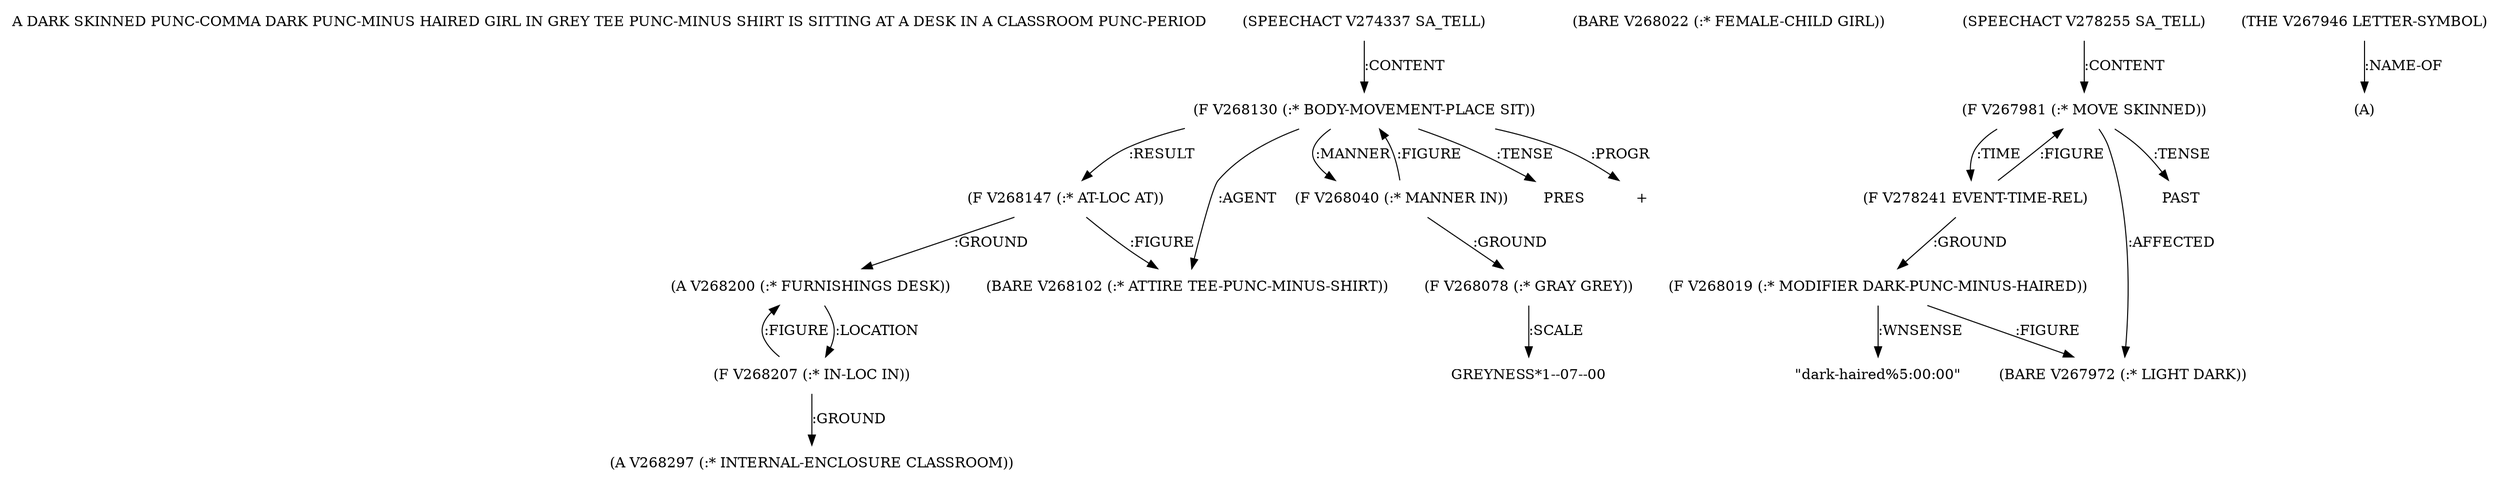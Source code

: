 digraph Terms {
  node [shape=none]
  "A DARK SKINNED PUNC-COMMA DARK PUNC-MINUS HAIRED GIRL IN GREY TEE PUNC-MINUS SHIRT IS SITTING AT A DESK IN A CLASSROOM PUNC-PERIOD"
  "V274337" [label="(SPEECHACT V274337 SA_TELL)"]
  "V274337" -> "V268130" [label=":CONTENT"]
  "V268130" [label="(F V268130 (:* BODY-MOVEMENT-PLACE SIT))"]
  "V268130" -> "V268147" [label=":RESULT"]
  "V268130" -> "V268102" [label=":AGENT"]
  "V268130" -> "V268040" [label=":MANNER"]
  "V268130" -> "NT279740" [label=":TENSE"]
  "NT279740" [label="PRES"]
  "V268130" -> "NT279741" [label=":PROGR"]
  "NT279741" [label="+"]
  "V268040" [label="(F V268040 (:* MANNER IN))"]
  "V268040" -> "V268078" [label=":GROUND"]
  "V268040" -> "V268130" [label=":FIGURE"]
  "V268078" [label="(F V268078 (:* GRAY GREY))"]
  "V268078" -> "NT279742" [label=":SCALE"]
  "NT279742" [label="GREYNESS*1--07--00"]
  "V268102" [label="(BARE V268102 (:* ATTIRE TEE-PUNC-MINUS-SHIRT))"]
  "V268147" [label="(F V268147 (:* AT-LOC AT))"]
  "V268147" -> "V268200" [label=":GROUND"]
  "V268147" -> "V268102" [label=":FIGURE"]
  "V268200" [label="(A V268200 (:* FURNISHINGS DESK))"]
  "V268200" -> "V268207" [label=":LOCATION"]
  "V268207" [label="(F V268207 (:* IN-LOC IN))"]
  "V268207" -> "V268297" [label=":GROUND"]
  "V268207" -> "V268200" [label=":FIGURE"]
  "V268297" [label="(A V268297 (:* INTERNAL-ENCLOSURE CLASSROOM))"]
  "V268022" [label="(BARE V268022 (:* FEMALE-CHILD GIRL))"]
  "V278255" [label="(SPEECHACT V278255 SA_TELL)"]
  "V278255" -> "V267981" [label=":CONTENT"]
  "V267981" [label="(F V267981 (:* MOVE SKINNED))"]
  "V267981" -> "V278241" [label=":TIME"]
  "V267981" -> "V267972" [label=":AFFECTED"]
  "V267981" -> "NT279743" [label=":TENSE"]
  "NT279743" [label="PAST"]
  "V278241" [label="(F V278241 EVENT-TIME-REL)"]
  "V278241" -> "V267981" [label=":FIGURE"]
  "V278241" -> "V268019" [label=":GROUND"]
  "V267972" [label="(BARE V267972 (:* LIGHT DARK))"]
  "V268019" [label="(F V268019 (:* MODIFIER DARK-PUNC-MINUS-HAIRED))"]
  "V268019" -> "V267972" [label=":FIGURE"]
  "V268019" -> "NT279744" [label=":WNSENSE"]
  "NT279744" [label="\"dark-haired%5:00:00\""]
  "V267946" [label="(THE V267946 LETTER-SYMBOL)"]
  "V267946" -> "NT279745" [label=":NAME-OF"]
  "NT279745" [label="(A)"]
}
